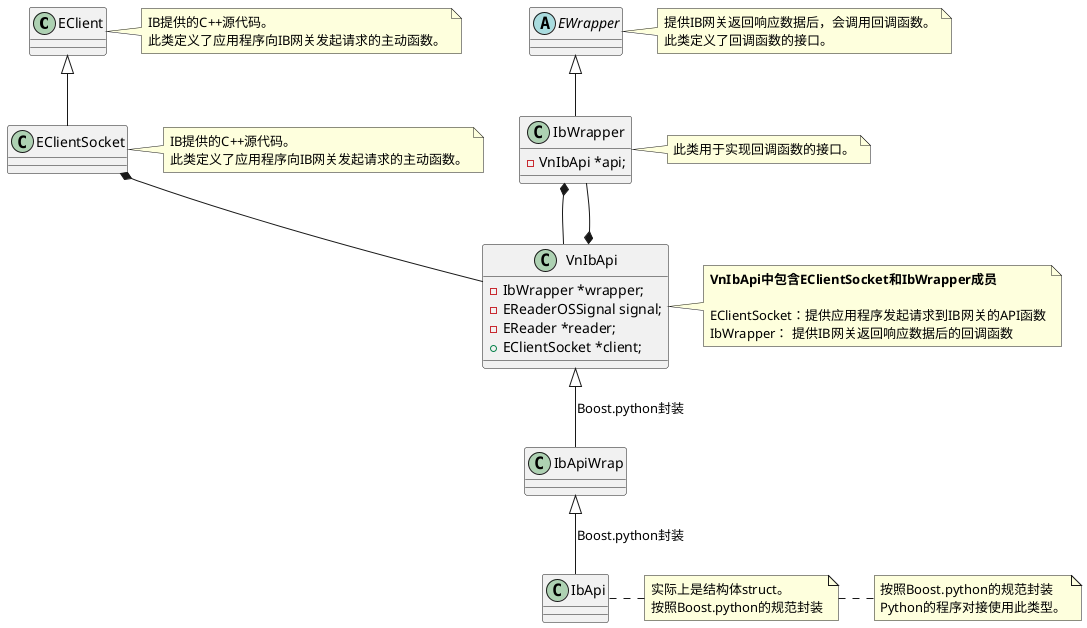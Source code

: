 @startuml

class EClient
class EClientSocket
abstract class EWrapper
class  IbWrapper
class VnIbApi
class IbApiWrap
class IbApi

EClient <|-- EClientSocket

EWrapper <|-- IbWrapper
IbWrapper *-- VnIbApi
EClientSocket *-- VnIbApi
IbWrapper --* VnIbApi
VnIbApi <|-- IbApiWrap : Boost.python封装
note right
实际上是结构体struct。
按照Boost.python的规范封装
end note

IbApiWrap <|-- IbApi : Boost.python封装
note right
按照Boost.python的规范封装
Python的程序对接使用此类型。
end note


class EClient {
}
note right
IB提供的C++源代码。
此类定义了应用程序向IB网关发起请求的主动函数。
end note

class EClientSocket {
}
note right
IB提供的C++源代码。
此类定义了应用程序向IB网关发起请求的主动函数。
end note

abstract class EWrapper {
}
note right
提供IB网关返回响应数据后，会调用回调函数。
此类定义了回调函数的接口。
end note

class IbWrapper {
        - VnIbApi *api;
}
note right
此类用于实现回调函数的接口。
end note

class VnIbApi {
	- IbWrapper *wrapper;
	- EReaderOSSignal signal;
	- EReader *reader;
	+ EClientSocket *client;
}
note right
**VnIbApi中包含EClientSocket和IbWrapper成员**

EClientSocket：提供应用程序发起请求到IB网关的API函数
IbWrapper： 提供IB网关返回响应数据后的回调函数
end note





@enduml